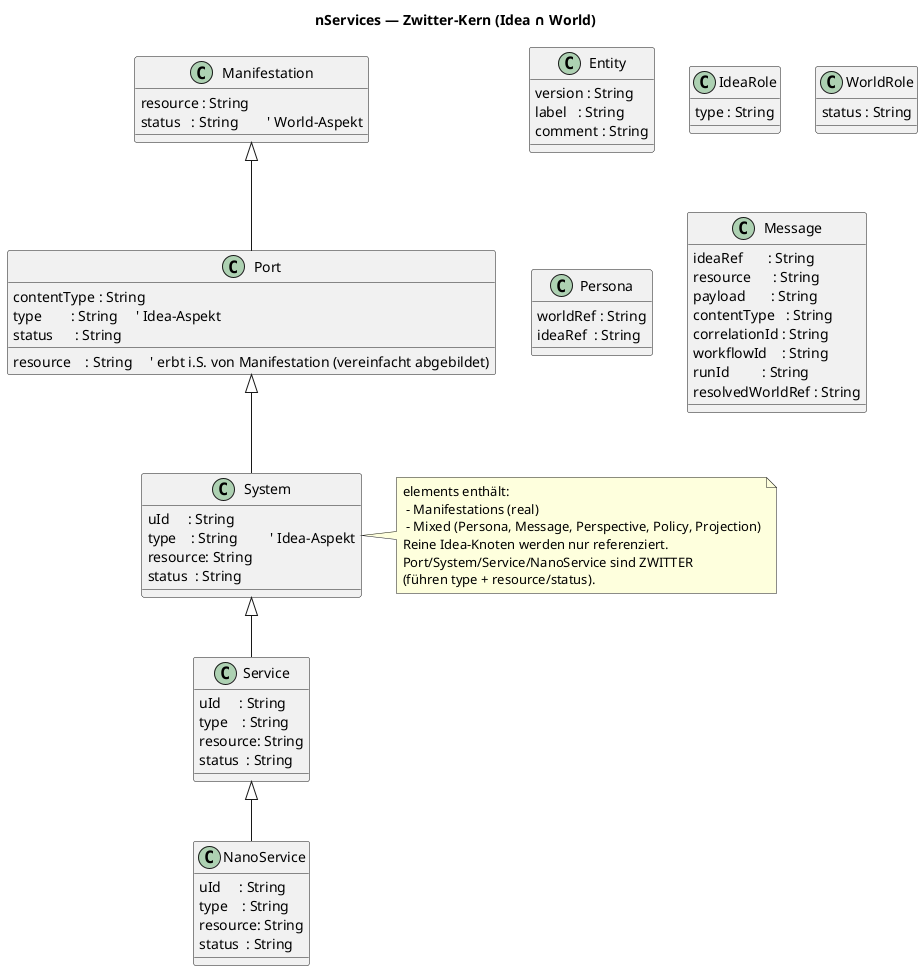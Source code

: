@startuml
title nServices — Zwitter-Kern (Idea ∩ World)

class Entity {
  version : String
  label   : String
  comment : String
}

' Rollen als Notizen gedacht (keine harte Vererbung nötig)
class IdeaRole {
  type : String
}
class WorldRole {
  status : String
}

class Manifestation {
  resource : String
  status   : String        ' World-Aspekt
}

class Port {
  contentType : String
  type        : String     ' Idea-Aspekt
  resource    : String     ' erbt i.S. von Manifestation (vereinfacht abgebildet)
  status      : String
}

class System {
  uId     : String
  type    : String         ' Idea-Aspekt
  resource: String
  status  : String
  ' elements: nur reale & Mixed-Objekte (siehe Note)
}

class Service {
  uId     : String
  type    : String
  resource: String
  status  : String
}

class NanoService {
  uId     : String
  type    : String
  resource: String
  status  : String
}

Manifestation <|-- Port
Port <|-- System
System <|-- Service
Service <|-- NanoService

' Mixed-Objekte (Bridge via Referenzen)
class Persona {
  worldRef : String
  ideaRef  : String
}

class Message {
  ideaRef       : String
  resource      : String
  payload       : String
  contentType   : String
  correlationId : String
  workflowId    : String
  runId         : String
  resolvedWorldRef : String
}

note right of System
  elements enthält:
   - Manifestations (real)
   - Mixed (Persona, Message, Perspective, Policy, Projection)
  Reine Idea-Knoten werden nur referenziert.
  Port/System/Service/NanoService sind ZWITTER
  (führen type + resource/status).
end note
@enduml